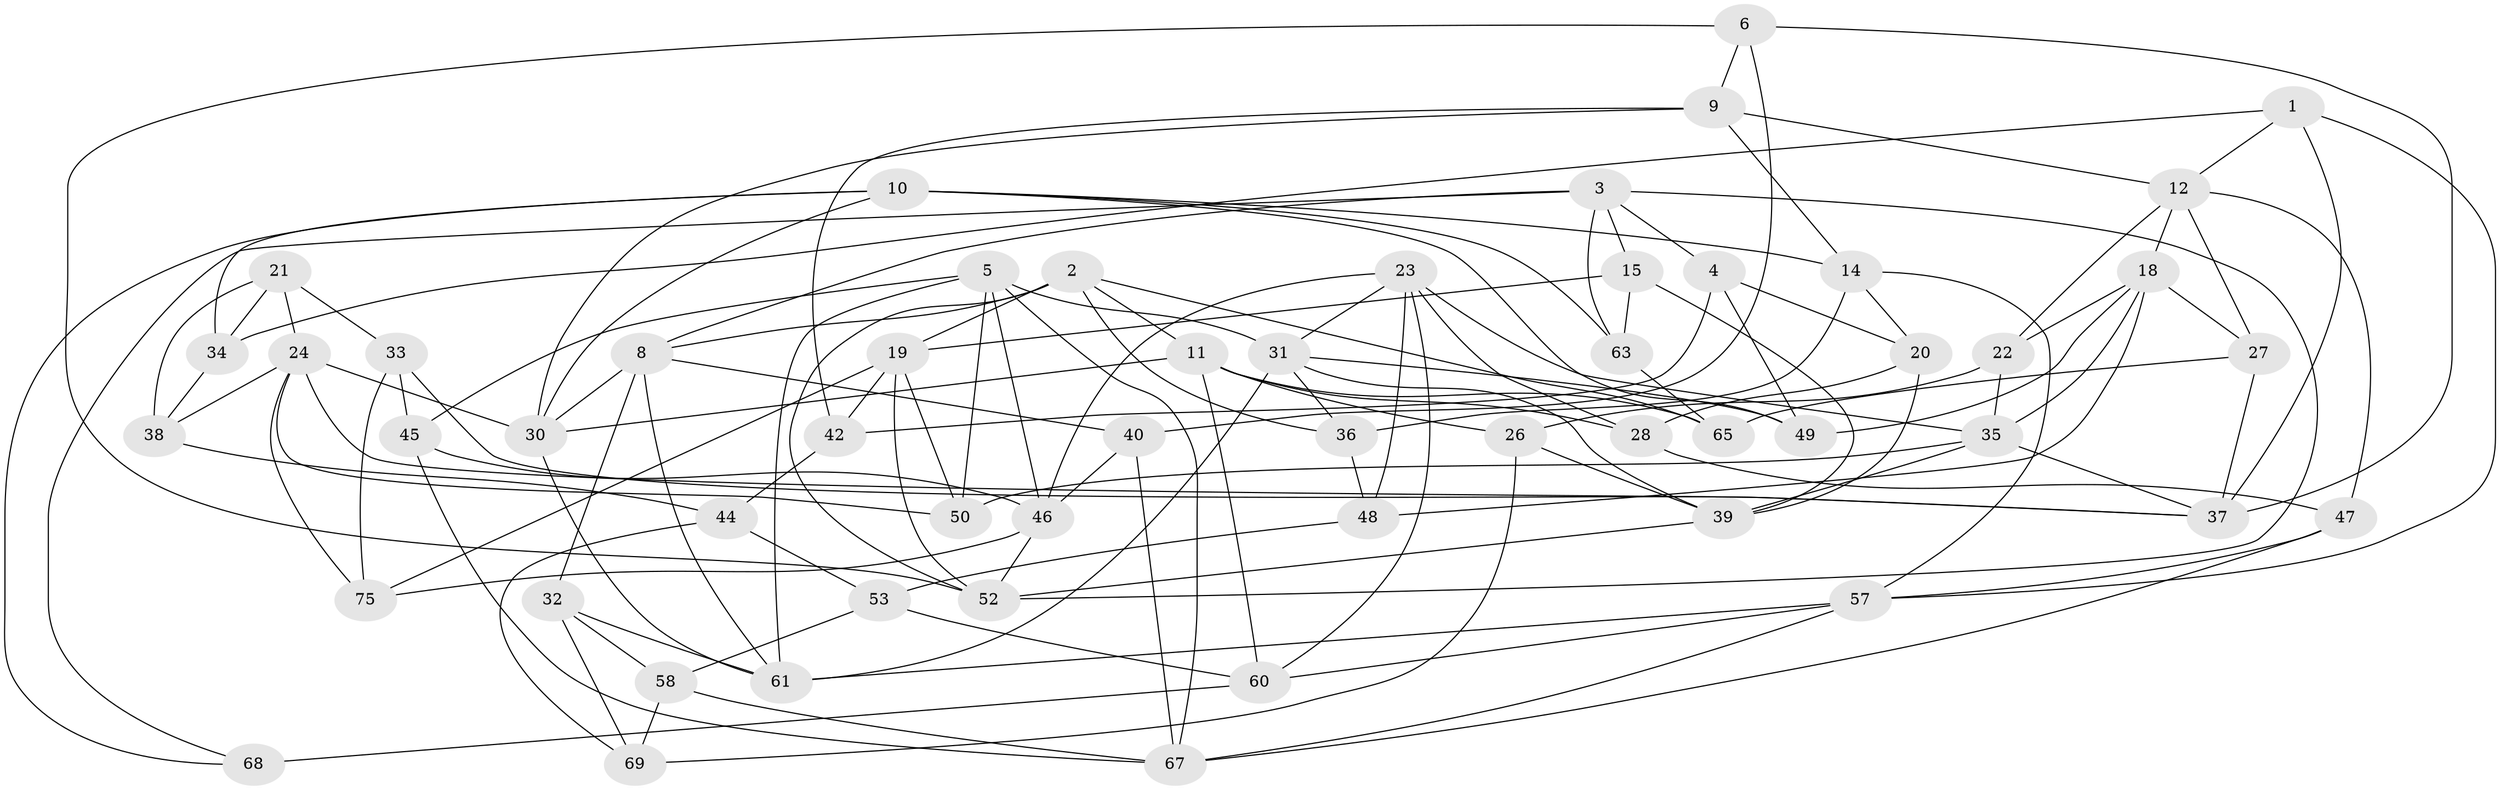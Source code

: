 // Generated by graph-tools (version 1.1) at 2025/52/02/27/25 19:52:34]
// undirected, 54 vertices, 130 edges
graph export_dot {
graph [start="1"]
  node [color=gray90,style=filled];
  1;
  2 [super="+13"];
  3 [super="+16"];
  4;
  5 [super="+7"];
  6;
  8 [super="+25"];
  9 [super="+78"];
  10 [super="+56"];
  11 [super="+54"];
  12 [super="+29"];
  14 [super="+17"];
  15;
  18 [super="+77"];
  19 [super="+66"];
  20;
  21;
  22;
  23 [super="+59"];
  24 [super="+55"];
  26;
  27;
  28;
  30 [super="+41"];
  31 [super="+71"];
  32;
  33;
  34;
  35 [super="+70"];
  36;
  37 [super="+51"];
  38;
  39 [super="+43"];
  40;
  42;
  44;
  45;
  46 [super="+64"];
  47;
  48;
  49;
  50;
  52 [super="+72"];
  53;
  57 [super="+76"];
  58;
  60 [super="+74"];
  61 [super="+62"];
  63;
  65;
  67 [super="+73"];
  68;
  69;
  75;
  1 -- 12;
  1 -- 34;
  1 -- 57;
  1 -- 37;
  2 -- 65;
  2 -- 19;
  2 -- 11;
  2 -- 52;
  2 -- 36;
  2 -- 8;
  3 -- 68;
  3 -- 15;
  3 -- 4;
  3 -- 52;
  3 -- 63;
  3 -- 8;
  4 -- 42;
  4 -- 20;
  4 -- 49;
  5 -- 31;
  5 -- 67;
  5 -- 50;
  5 -- 45;
  5 -- 46;
  5 -- 61;
  6 -- 40;
  6 -- 9;
  6 -- 52;
  6 -- 37;
  8 -- 40;
  8 -- 32;
  8 -- 61;
  8 -- 30;
  9 -- 30;
  9 -- 42;
  9 -- 14 [weight=2];
  9 -- 12;
  10 -- 68;
  10 -- 34;
  10 -- 49;
  10 -- 30;
  10 -- 63;
  10 -- 14;
  11 -- 65;
  11 -- 26;
  11 -- 28;
  11 -- 60;
  11 -- 30;
  12 -- 18;
  12 -- 47;
  12 -- 27;
  12 -- 22;
  14 -- 36;
  14 -- 20;
  14 -- 57;
  15 -- 63;
  15 -- 19;
  15 -- 39;
  18 -- 22;
  18 -- 48;
  18 -- 49;
  18 -- 27;
  18 -- 35;
  19 -- 42;
  19 -- 50;
  19 -- 75;
  19 -- 52;
  20 -- 28;
  20 -- 39;
  21 -- 38;
  21 -- 34;
  21 -- 33;
  21 -- 24;
  22 -- 26;
  22 -- 35;
  23 -- 46;
  23 -- 48;
  23 -- 60;
  23 -- 28;
  23 -- 31;
  23 -- 35;
  24 -- 50;
  24 -- 30;
  24 -- 75;
  24 -- 37;
  24 -- 38;
  26 -- 69;
  26 -- 39;
  27 -- 37;
  27 -- 65;
  28 -- 47;
  30 -- 61;
  31 -- 49;
  31 -- 36;
  31 -- 39;
  31 -- 61;
  32 -- 69;
  32 -- 58;
  32 -- 61;
  33 -- 37;
  33 -- 75;
  33 -- 45;
  34 -- 38;
  35 -- 39;
  35 -- 37;
  35 -- 50;
  36 -- 48;
  38 -- 44;
  39 -- 52;
  40 -- 67;
  40 -- 46;
  42 -- 44;
  44 -- 53;
  44 -- 69;
  45 -- 46;
  45 -- 67;
  46 -- 75;
  46 -- 52;
  47 -- 67;
  47 -- 57;
  48 -- 53;
  53 -- 58;
  53 -- 60;
  57 -- 61;
  57 -- 67;
  57 -- 60;
  58 -- 69;
  58 -- 67;
  60 -- 68 [weight=2];
  63 -- 65;
}
